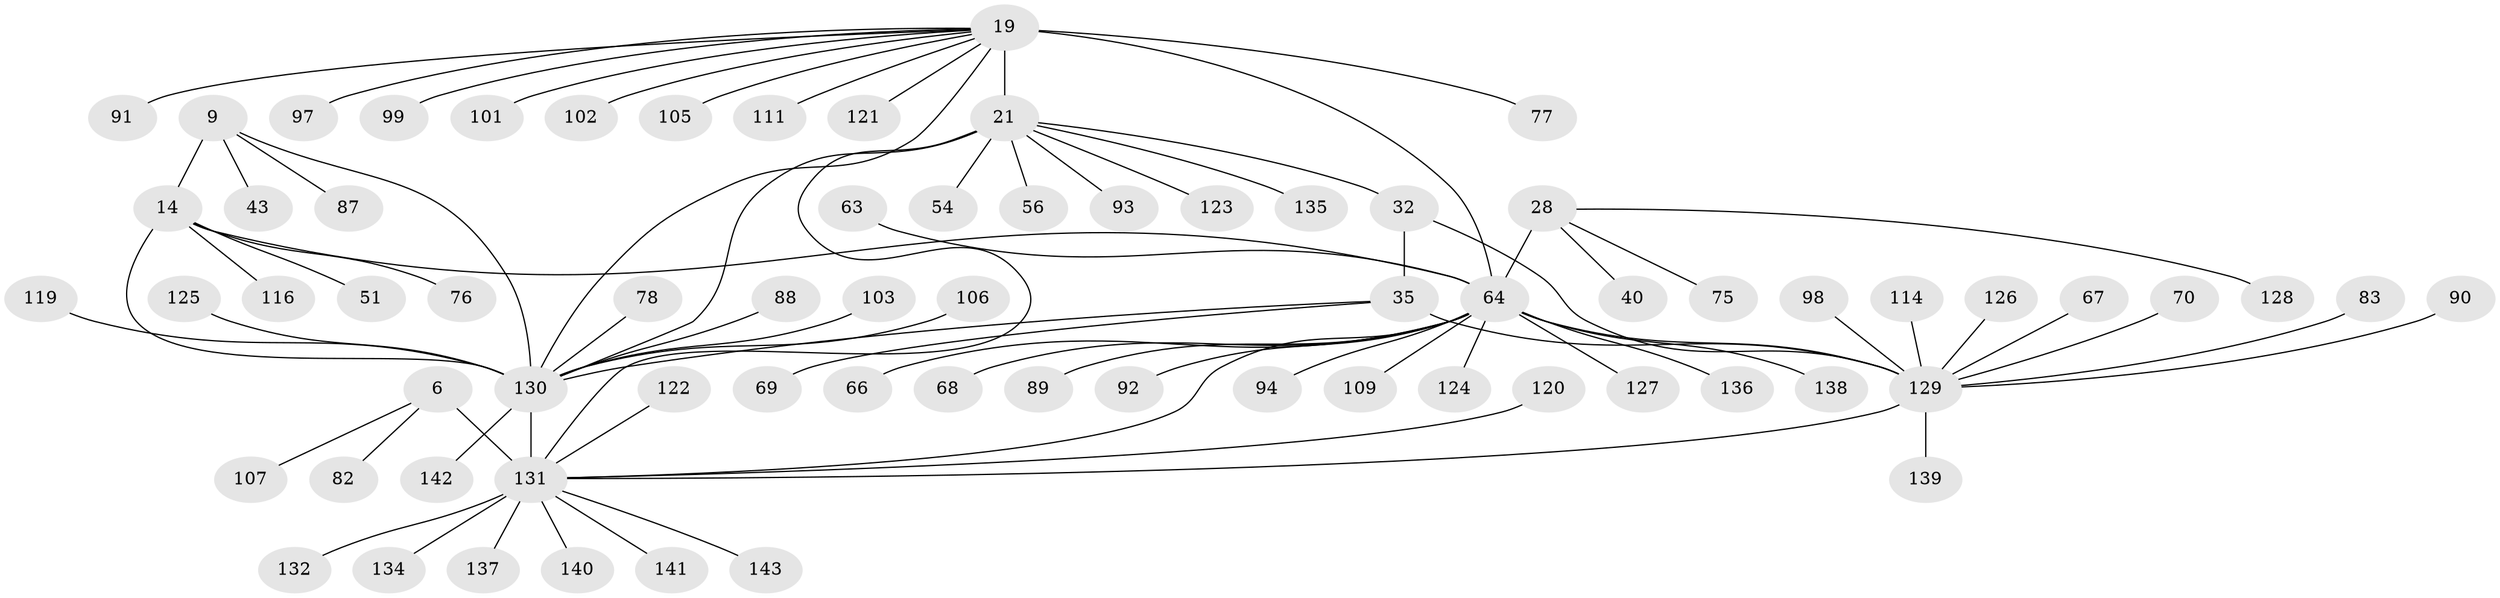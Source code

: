 // original degree distribution, {11: 0.027972027972027972, 6: 0.02097902097902098, 13: 0.013986013986013986, 10: 0.04195804195804196, 9: 0.03496503496503497, 8: 0.06293706293706294, 12: 0.006993006993006993, 7: 0.027972027972027972, 14: 0.006993006993006993, 2: 0.11888111888111888, 3: 0.04195804195804196, 1: 0.5944055944055944}
// Generated by graph-tools (version 1.1) at 2025/57/03/04/25 21:57:50]
// undirected, 71 vertices, 79 edges
graph export_dot {
graph [start="1"]
  node [color=gray90,style=filled];
  6 [super="+2"];
  9 [super="+8"];
  14 [super="+12"];
  19 [super="+17"];
  21 [super="+20+18"];
  28 [super="+27"];
  32 [super="+29"];
  35 [super="+33"];
  40;
  43;
  51;
  54;
  56;
  63;
  64 [super="+26+53+62+25+46"];
  66 [super="+57"];
  67;
  68;
  69;
  70 [super="+36"];
  75;
  76;
  77;
  78;
  82;
  83;
  87;
  88;
  89;
  90;
  91;
  92 [super="+50"];
  93;
  94;
  97;
  98;
  99;
  101;
  102;
  103 [super="+85"];
  105;
  106 [super="+104"];
  107;
  109;
  111;
  114;
  116;
  119;
  120;
  121 [super="+38+113"];
  122 [super="+65"];
  123;
  124;
  125 [super="+108"];
  126 [super="+118"];
  127 [super="+115"];
  128;
  129 [super="+30+34+39+60"];
  130 [super="+72+73"];
  131 [super="+86+95+96+117"];
  132;
  134;
  135 [super="+84"];
  136;
  137;
  138 [super="+44"];
  139;
  140;
  141 [super="+133"];
  142;
  143;
  6 -- 82;
  6 -- 107;
  6 -- 131 [weight=10];
  9 -- 14 [weight=4];
  9 -- 43;
  9 -- 87;
  9 -- 130 [weight=6];
  14 -- 76;
  14 -- 116;
  14 -- 51;
  14 -- 64;
  14 -- 130 [weight=6];
  19 -- 21 [weight=12];
  19 -- 77;
  19 -- 101;
  19 -- 105;
  19 -- 97;
  19 -- 99;
  19 -- 102;
  19 -- 111;
  19 -- 91;
  19 -- 121;
  19 -- 130 [weight=2];
  19 -- 64;
  21 -- 123;
  21 -- 93;
  21 -- 135;
  21 -- 32;
  21 -- 54;
  21 -- 56;
  21 -- 131;
  21 -- 130;
  28 -- 75;
  28 -- 128;
  28 -- 40;
  28 -- 64 [weight=10];
  32 -- 35 [weight=4];
  32 -- 129 [weight=6];
  35 -- 69;
  35 -- 129 [weight=6];
  35 -- 130;
  63 -- 64;
  64 -- 129;
  64 -- 66;
  64 -- 131 [weight=2];
  64 -- 89;
  64 -- 138;
  64 -- 124;
  64 -- 94;
  64 -- 92;
  64 -- 127;
  64 -- 68;
  64 -- 136;
  64 -- 109;
  67 -- 129;
  70 -- 129;
  78 -- 130;
  83 -- 129;
  88 -- 130;
  90 -- 129;
  98 -- 129;
  103 -- 130;
  106 -- 130;
  114 -- 129;
  119 -- 130;
  120 -- 131;
  122 -- 131;
  125 -- 130;
  126 -- 129;
  129 -- 139;
  129 -- 131 [weight=2];
  130 -- 131 [weight=2];
  130 -- 142;
  131 -- 132;
  131 -- 134;
  131 -- 137;
  131 -- 140;
  131 -- 141;
  131 -- 143;
}
